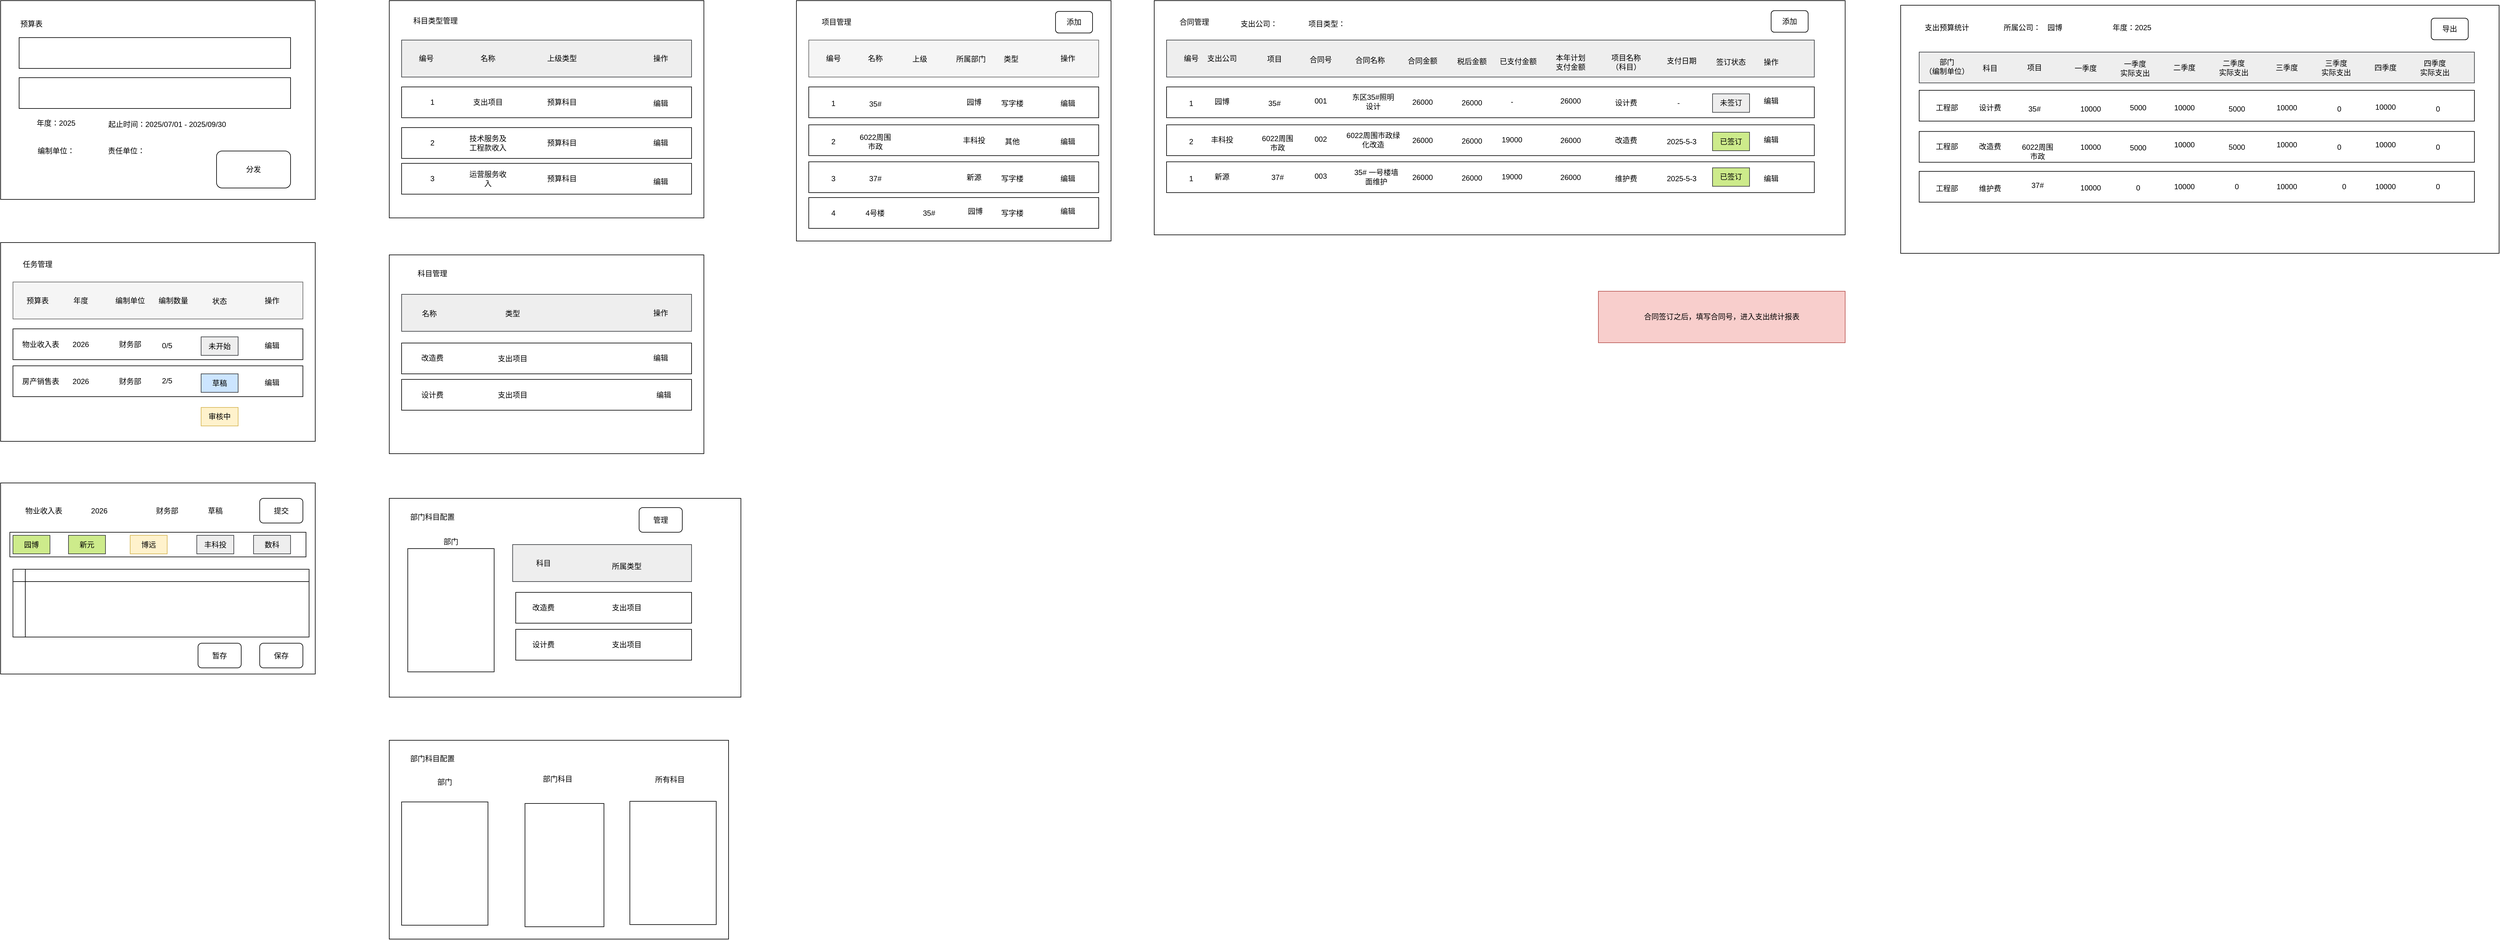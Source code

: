 <mxfile version="28.0.4">
  <diagram name="第 1 页" id="Y-6UnXWzn9jeEXDlogMS">
    <mxGraphModel dx="2514" dy="1351" grid="1" gridSize="10" guides="1" tooltips="1" connect="1" arrows="1" fold="1" page="1" pageScale="1" pageWidth="827" pageHeight="1169" math="0" shadow="0">
      <root>
        <mxCell id="0" />
        <mxCell id="1" parent="0" />
        <mxCell id="SKkXFKjDcY55AdcUD5MD-12" value="" style="rounded=0;whiteSpace=wrap;html=1;" parent="1" vertex="1">
          <mxGeometry x="680" y="492.5" width="510" height="322.5" as="geometry" />
        </mxCell>
        <mxCell id="RVIWVQ5VtEh46XHfdGVB-56" value="" style="rounded=0;whiteSpace=wrap;html=1;" vertex="1" parent="1">
          <mxGeometry x="700" y="635.5" width="470" height="50" as="geometry" />
        </mxCell>
        <mxCell id="RVIWVQ5VtEh46XHfdGVB-9" value="" style="rounded=0;whiteSpace=wrap;html=1;" vertex="1" parent="1">
          <mxGeometry x="680" y="887.5" width="570" height="322.5" as="geometry" />
        </mxCell>
        <mxCell id="I_KxvgHxnJEYVX6ZV_vD-1" value="" style="rounded=0;whiteSpace=wrap;html=1;" parent="1" vertex="1">
          <mxGeometry x="50" y="80" width="510" height="322.5" as="geometry" />
        </mxCell>
        <mxCell id="I_KxvgHxnJEYVX6ZV_vD-2" value="预算表" style="text;html=1;align=center;verticalAlign=middle;whiteSpace=wrap;rounded=0;" parent="1" vertex="1">
          <mxGeometry x="70" y="102.5" width="60" height="30" as="geometry" />
        </mxCell>
        <mxCell id="I_KxvgHxnJEYVX6ZV_vD-3" value="" style="rounded=0;whiteSpace=wrap;html=1;" parent="1" vertex="1">
          <mxGeometry x="50" y="472.5" width="510" height="322.5" as="geometry" />
        </mxCell>
        <mxCell id="I_KxvgHxnJEYVX6ZV_vD-4" value="任务管理" style="text;html=1;align=center;verticalAlign=middle;whiteSpace=wrap;rounded=0;" parent="1" vertex="1">
          <mxGeometry x="80" y="492.5" width="60" height="30" as="geometry" />
        </mxCell>
        <mxCell id="I_KxvgHxnJEYVX6ZV_vD-5" value="" style="rounded=0;whiteSpace=wrap;html=1;fillColor=#f5f5f5;fontColor=#333333;strokeColor=#666666;" parent="1" vertex="1">
          <mxGeometry x="70" y="536.5" width="470" height="60" as="geometry" />
        </mxCell>
        <mxCell id="I_KxvgHxnJEYVX6ZV_vD-6" value="预算表" style="text;html=1;align=center;verticalAlign=middle;whiteSpace=wrap;rounded=0;" parent="1" vertex="1">
          <mxGeometry x="80" y="551.5" width="60" height="30" as="geometry" />
        </mxCell>
        <mxCell id="I_KxvgHxnJEYVX6ZV_vD-7" value="年度" style="text;html=1;align=center;verticalAlign=middle;whiteSpace=wrap;rounded=0;" parent="1" vertex="1">
          <mxGeometry x="150" y="551.5" width="60" height="30" as="geometry" />
        </mxCell>
        <mxCell id="I_KxvgHxnJEYVX6ZV_vD-8" value="编制单位" style="text;html=1;align=center;verticalAlign=middle;whiteSpace=wrap;rounded=0;" parent="1" vertex="1">
          <mxGeometry x="230" y="551.5" width="60" height="30" as="geometry" />
        </mxCell>
        <mxCell id="I_KxvgHxnJEYVX6ZV_vD-9" value="状态" style="text;html=1;align=center;verticalAlign=middle;whiteSpace=wrap;rounded=0;" parent="1" vertex="1">
          <mxGeometry x="375" y="552.5" width="60" height="30" as="geometry" />
        </mxCell>
        <mxCell id="I_KxvgHxnJEYVX6ZV_vD-10" value="操作" style="text;html=1;align=center;verticalAlign=middle;whiteSpace=wrap;rounded=0;" parent="1" vertex="1">
          <mxGeometry x="460" y="551.5" width="60" height="30" as="geometry" />
        </mxCell>
        <mxCell id="I_KxvgHxnJEYVX6ZV_vD-11" value="分发" style="rounded=1;whiteSpace=wrap;html=1;" parent="1" vertex="1">
          <mxGeometry x="400" y="324" width="120" height="60" as="geometry" />
        </mxCell>
        <mxCell id="I_KxvgHxnJEYVX6ZV_vD-12" value="" style="rounded=0;whiteSpace=wrap;html=1;" parent="1" vertex="1">
          <mxGeometry x="50" y="862.5" width="510" height="310" as="geometry" />
        </mxCell>
        <mxCell id="I_KxvgHxnJEYVX6ZV_vD-13" value="物业收入表" style="text;html=1;align=center;verticalAlign=middle;whiteSpace=wrap;rounded=0;" parent="1" vertex="1">
          <mxGeometry x="80" y="892.5" width="80" height="30" as="geometry" />
        </mxCell>
        <mxCell id="I_KxvgHxnJEYVX6ZV_vD-14" value="2026" style="text;html=1;align=center;verticalAlign=middle;whiteSpace=wrap;rounded=0;" parent="1" vertex="1">
          <mxGeometry x="180" y="892.5" width="60" height="30" as="geometry" />
        </mxCell>
        <mxCell id="I_KxvgHxnJEYVX6ZV_vD-15" value="财务部" style="text;html=1;align=center;verticalAlign=middle;whiteSpace=wrap;rounded=0;" parent="1" vertex="1">
          <mxGeometry x="290" y="892.5" width="60" height="30" as="geometry" />
        </mxCell>
        <mxCell id="I_KxvgHxnJEYVX6ZV_vD-16" value="草稿" style="text;html=1;align=center;verticalAlign=middle;whiteSpace=wrap;rounded=0;" parent="1" vertex="1">
          <mxGeometry x="368" y="892.5" width="60" height="30" as="geometry" />
        </mxCell>
        <mxCell id="I_KxvgHxnJEYVX6ZV_vD-17" value="" style="rounded=0;whiteSpace=wrap;html=1;" parent="1" vertex="1">
          <mxGeometry x="65" y="942.5" width="480" height="40" as="geometry" />
        </mxCell>
        <mxCell id="I_KxvgHxnJEYVX6ZV_vD-18" value="园博" style="text;html=1;align=center;verticalAlign=middle;whiteSpace=wrap;rounded=0;fillColor=#cdeb8b;strokeColor=#36393d;" parent="1" vertex="1">
          <mxGeometry x="70" y="947.5" width="60" height="30" as="geometry" />
        </mxCell>
        <mxCell id="I_KxvgHxnJEYVX6ZV_vD-19" value="新元" style="text;html=1;align=center;verticalAlign=middle;whiteSpace=wrap;rounded=0;fillColor=#cdeb8b;strokeColor=#36393d;" parent="1" vertex="1">
          <mxGeometry x="160" y="947.5" width="60" height="30" as="geometry" />
        </mxCell>
        <mxCell id="I_KxvgHxnJEYVX6ZV_vD-20" value="博远" style="text;html=1;align=center;verticalAlign=middle;whiteSpace=wrap;rounded=0;fillColor=#fff2cc;strokeColor=#d6b656;" parent="1" vertex="1">
          <mxGeometry x="260" y="947.5" width="60" height="30" as="geometry" />
        </mxCell>
        <mxCell id="I_KxvgHxnJEYVX6ZV_vD-21" value="丰科投" style="text;html=1;align=center;verticalAlign=middle;whiteSpace=wrap;rounded=0;fillColor=#eeeeee;strokeColor=#36393d;" parent="1" vertex="1">
          <mxGeometry x="368" y="947.5" width="60" height="30" as="geometry" />
        </mxCell>
        <mxCell id="I_KxvgHxnJEYVX6ZV_vD-22" value="数科" style="text;html=1;align=center;verticalAlign=middle;whiteSpace=wrap;rounded=0;fillColor=#eeeeee;strokeColor=#36393d;" parent="1" vertex="1">
          <mxGeometry x="460" y="947.5" width="60" height="30" as="geometry" />
        </mxCell>
        <mxCell id="I_KxvgHxnJEYVX6ZV_vD-23" value="" style="shape=internalStorage;whiteSpace=wrap;html=1;backgroundOutline=1;" parent="1" vertex="1">
          <mxGeometry x="70" y="1002.5" width="480" height="110" as="geometry" />
        </mxCell>
        <mxCell id="I_KxvgHxnJEYVX6ZV_vD-24" value="提交" style="rounded=1;whiteSpace=wrap;html=1;" parent="1" vertex="1">
          <mxGeometry x="470" y="887.5" width="70" height="40" as="geometry" />
        </mxCell>
        <mxCell id="I_KxvgHxnJEYVX6ZV_vD-25" value="保存" style="rounded=1;whiteSpace=wrap;html=1;" parent="1" vertex="1">
          <mxGeometry x="470" y="1122.5" width="70" height="40" as="geometry" />
        </mxCell>
        <mxCell id="I_KxvgHxnJEYVX6ZV_vD-26" value="" style="rounded=0;whiteSpace=wrap;html=1;" parent="1" vertex="1">
          <mxGeometry x="70" y="612.5" width="470" height="50" as="geometry" />
        </mxCell>
        <mxCell id="I_KxvgHxnJEYVX6ZV_vD-27" value="物业收入表" style="text;html=1;align=center;verticalAlign=middle;whiteSpace=wrap;rounded=0;" parent="1" vertex="1">
          <mxGeometry x="80" y="622.5" width="70" height="30" as="geometry" />
        </mxCell>
        <mxCell id="I_KxvgHxnJEYVX6ZV_vD-28" value="2026" style="text;html=1;align=center;verticalAlign=middle;whiteSpace=wrap;rounded=0;" parent="1" vertex="1">
          <mxGeometry x="150" y="622.5" width="60" height="30" as="geometry" />
        </mxCell>
        <mxCell id="I_KxvgHxnJEYVX6ZV_vD-29" value="财务部" style="text;html=1;align=center;verticalAlign=middle;whiteSpace=wrap;rounded=0;" parent="1" vertex="1">
          <mxGeometry x="230" y="622.5" width="60" height="30" as="geometry" />
        </mxCell>
        <mxCell id="I_KxvgHxnJEYVX6ZV_vD-30" value="未开始" style="text;html=1;align=center;verticalAlign=middle;whiteSpace=wrap;rounded=0;fillColor=#eeeeee;strokeColor=#36393d;" parent="1" vertex="1">
          <mxGeometry x="375" y="625.5" width="60" height="30" as="geometry" />
        </mxCell>
        <mxCell id="I_KxvgHxnJEYVX6ZV_vD-31" value="编辑" style="text;html=1;align=center;verticalAlign=middle;whiteSpace=wrap;rounded=0;" parent="1" vertex="1">
          <mxGeometry x="460" y="624.5" width="60" height="30" as="geometry" />
        </mxCell>
        <mxCell id="I_KxvgHxnJEYVX6ZV_vD-32" value="" style="rounded=0;whiteSpace=wrap;html=1;" parent="1" vertex="1">
          <mxGeometry x="70" y="672.5" width="470" height="50" as="geometry" />
        </mxCell>
        <mxCell id="I_KxvgHxnJEYVX6ZV_vD-33" value="房产销售表" style="text;html=1;align=center;verticalAlign=middle;whiteSpace=wrap;rounded=0;" parent="1" vertex="1">
          <mxGeometry x="80" y="682.5" width="70" height="30" as="geometry" />
        </mxCell>
        <mxCell id="I_KxvgHxnJEYVX6ZV_vD-34" value="2026" style="text;html=1;align=center;verticalAlign=middle;whiteSpace=wrap;rounded=0;" parent="1" vertex="1">
          <mxGeometry x="150" y="682.5" width="60" height="30" as="geometry" />
        </mxCell>
        <mxCell id="I_KxvgHxnJEYVX6ZV_vD-35" value="财务部" style="text;html=1;align=center;verticalAlign=middle;whiteSpace=wrap;rounded=0;" parent="1" vertex="1">
          <mxGeometry x="230" y="682.5" width="60" height="30" as="geometry" />
        </mxCell>
        <mxCell id="I_KxvgHxnJEYVX6ZV_vD-36" value="草稿" style="text;html=1;align=center;verticalAlign=middle;whiteSpace=wrap;rounded=0;fillColor=#cce5ff;strokeColor=#36393d;" parent="1" vertex="1">
          <mxGeometry x="375" y="685.5" width="60" height="30" as="geometry" />
        </mxCell>
        <mxCell id="I_KxvgHxnJEYVX6ZV_vD-37" value="编辑" style="text;html=1;align=center;verticalAlign=middle;whiteSpace=wrap;rounded=0;" parent="1" vertex="1">
          <mxGeometry x="460" y="684.5" width="60" height="30" as="geometry" />
        </mxCell>
        <mxCell id="I_KxvgHxnJEYVX6ZV_vD-38" value="" style="rounded=0;whiteSpace=wrap;html=1;" parent="1" vertex="1">
          <mxGeometry x="80" y="140" width="440" height="50" as="geometry" />
        </mxCell>
        <mxCell id="I_KxvgHxnJEYVX6ZV_vD-39" value="" style="rounded=0;whiteSpace=wrap;html=1;" parent="1" vertex="1">
          <mxGeometry x="80" y="205" width="440" height="50" as="geometry" />
        </mxCell>
        <mxCell id="I_KxvgHxnJEYVX6ZV_vD-80" value="" style="rounded=0;whiteSpace=wrap;html=1;" parent="1" vertex="1">
          <mxGeometry x="1340" y="80" width="510" height="390" as="geometry" />
        </mxCell>
        <mxCell id="I_KxvgHxnJEYVX6ZV_vD-81" value="项目管理" style="text;html=1;align=center;verticalAlign=middle;whiteSpace=wrap;rounded=0;" parent="1" vertex="1">
          <mxGeometry x="1340" y="100" width="130" height="30" as="geometry" />
        </mxCell>
        <mxCell id="I_KxvgHxnJEYVX6ZV_vD-82" value="" style="rounded=0;whiteSpace=wrap;html=1;fillColor=#f5f5f5;fontColor=#333333;strokeColor=#666666;" parent="1" vertex="1">
          <mxGeometry x="1360" y="144" width="470" height="60" as="geometry" />
        </mxCell>
        <mxCell id="I_KxvgHxnJEYVX6ZV_vD-83" value="编号" style="text;html=1;align=center;verticalAlign=middle;whiteSpace=wrap;rounded=0;" parent="1" vertex="1">
          <mxGeometry x="1370" y="159" width="60" height="30" as="geometry" />
        </mxCell>
        <mxCell id="I_KxvgHxnJEYVX6ZV_vD-84" value="名称" style="text;html=1;align=center;verticalAlign=middle;whiteSpace=wrap;rounded=0;" parent="1" vertex="1">
          <mxGeometry x="1437.5" y="159" width="60" height="30" as="geometry" />
        </mxCell>
        <mxCell id="I_KxvgHxnJEYVX6ZV_vD-85" value="所属部门" style="text;html=1;align=center;verticalAlign=middle;whiteSpace=wrap;rounded=0;" parent="1" vertex="1">
          <mxGeometry x="1593" y="160" width="60" height="30" as="geometry" />
        </mxCell>
        <mxCell id="I_KxvgHxnJEYVX6ZV_vD-86" value="操作" style="text;html=1;align=center;verticalAlign=middle;whiteSpace=wrap;rounded=0;" parent="1" vertex="1">
          <mxGeometry x="1750" y="159" width="60" height="30" as="geometry" />
        </mxCell>
        <mxCell id="I_KxvgHxnJEYVX6ZV_vD-87" value="" style="rounded=0;whiteSpace=wrap;html=1;" parent="1" vertex="1">
          <mxGeometry x="1360" y="220" width="470" height="50" as="geometry" />
        </mxCell>
        <mxCell id="I_KxvgHxnJEYVX6ZV_vD-88" value="园博" style="text;html=1;align=center;verticalAlign=middle;whiteSpace=wrap;rounded=0;" parent="1" vertex="1">
          <mxGeometry x="1598" y="230" width="60" height="30" as="geometry" />
        </mxCell>
        <mxCell id="I_KxvgHxnJEYVX6ZV_vD-89" value="编辑" style="text;html=1;align=center;verticalAlign=middle;whiteSpace=wrap;rounded=0;" parent="1" vertex="1">
          <mxGeometry x="1750" y="232" width="60" height="30" as="geometry" />
        </mxCell>
        <mxCell id="I_KxvgHxnJEYVX6ZV_vD-97" value="" style="rounded=0;whiteSpace=wrap;html=1;" parent="1" vertex="1">
          <mxGeometry x="1360" y="399.5" width="470" height="50" as="geometry" />
        </mxCell>
        <mxCell id="I_KxvgHxnJEYVX6ZV_vD-98" value="4号楼" style="text;html=1;align=center;verticalAlign=middle;whiteSpace=wrap;rounded=0;" parent="1" vertex="1">
          <mxGeometry x="1410" y="409.5" width="115" height="30" as="geometry" />
        </mxCell>
        <mxCell id="I_KxvgHxnJEYVX6ZV_vD-101" value="类型" style="text;html=1;align=center;verticalAlign=middle;whiteSpace=wrap;rounded=0;" parent="1" vertex="1">
          <mxGeometry x="1658" y="160" width="60" height="30" as="geometry" />
        </mxCell>
        <mxCell id="I_KxvgHxnJEYVX6ZV_vD-102" value="写字楼" style="text;html=1;align=center;verticalAlign=middle;whiteSpace=wrap;rounded=0;" parent="1" vertex="1">
          <mxGeometry x="1660" y="232" width="60" height="30" as="geometry" />
        </mxCell>
        <mxCell id="I_KxvgHxnJEYVX6ZV_vD-103" value="35#" style="text;html=1;align=center;verticalAlign=middle;whiteSpace=wrap;rounded=0;" parent="1" vertex="1">
          <mxGeometry x="1437.5" y="232.75" width="60" height="30" as="geometry" />
        </mxCell>
        <mxCell id="I_KxvgHxnJEYVX6ZV_vD-104" value="1" style="text;html=1;align=center;verticalAlign=middle;whiteSpace=wrap;rounded=0;" parent="1" vertex="1">
          <mxGeometry x="1370" y="232" width="60" height="30" as="geometry" />
        </mxCell>
        <mxCell id="I_KxvgHxnJEYVX6ZV_vD-105" value="" style="rounded=0;whiteSpace=wrap;html=1;" parent="1" vertex="1">
          <mxGeometry x="1360" y="281.5" width="470" height="50" as="geometry" />
        </mxCell>
        <mxCell id="I_KxvgHxnJEYVX6ZV_vD-106" value="丰科投" style="text;html=1;align=center;verticalAlign=middle;whiteSpace=wrap;rounded=0;" parent="1" vertex="1">
          <mxGeometry x="1598" y="291.5" width="60" height="30" as="geometry" />
        </mxCell>
        <mxCell id="I_KxvgHxnJEYVX6ZV_vD-107" value="编辑" style="text;html=1;align=center;verticalAlign=middle;whiteSpace=wrap;rounded=0;" parent="1" vertex="1">
          <mxGeometry x="1750" y="293.5" width="60" height="30" as="geometry" />
        </mxCell>
        <mxCell id="I_KxvgHxnJEYVX6ZV_vD-108" value="其他" style="text;html=1;align=center;verticalAlign=middle;whiteSpace=wrap;rounded=0;" parent="1" vertex="1">
          <mxGeometry x="1660" y="293.5" width="60" height="30" as="geometry" />
        </mxCell>
        <mxCell id="I_KxvgHxnJEYVX6ZV_vD-109" value="6022周围市政" style="text;html=1;align=center;verticalAlign=middle;whiteSpace=wrap;rounded=0;" parent="1" vertex="1">
          <mxGeometry x="1437.5" y="294.25" width="60" height="30" as="geometry" />
        </mxCell>
        <mxCell id="I_KxvgHxnJEYVX6ZV_vD-110" value="2" style="text;html=1;align=center;verticalAlign=middle;whiteSpace=wrap;rounded=0;" parent="1" vertex="1">
          <mxGeometry x="1370" y="293.5" width="60" height="30" as="geometry" />
        </mxCell>
        <mxCell id="I_KxvgHxnJEYVX6ZV_vD-111" value="" style="rounded=0;whiteSpace=wrap;html=1;" parent="1" vertex="1">
          <mxGeometry x="1360" y="341.5" width="470" height="50" as="geometry" />
        </mxCell>
        <mxCell id="I_KxvgHxnJEYVX6ZV_vD-112" value="新源" style="text;html=1;align=center;verticalAlign=middle;whiteSpace=wrap;rounded=0;" parent="1" vertex="1">
          <mxGeometry x="1598" y="351.5" width="60" height="30" as="geometry" />
        </mxCell>
        <mxCell id="I_KxvgHxnJEYVX6ZV_vD-113" value="编辑" style="text;html=1;align=center;verticalAlign=middle;whiteSpace=wrap;rounded=0;" parent="1" vertex="1">
          <mxGeometry x="1750" y="353.5" width="60" height="30" as="geometry" />
        </mxCell>
        <mxCell id="I_KxvgHxnJEYVX6ZV_vD-114" value="写字楼" style="text;html=1;align=center;verticalAlign=middle;whiteSpace=wrap;rounded=0;" parent="1" vertex="1">
          <mxGeometry x="1660" y="353.5" width="60" height="30" as="geometry" />
        </mxCell>
        <mxCell id="I_KxvgHxnJEYVX6ZV_vD-115" value="37#" style="text;html=1;align=center;verticalAlign=middle;whiteSpace=wrap;rounded=0;" parent="1" vertex="1">
          <mxGeometry x="1437.5" y="354.25" width="60" height="30" as="geometry" />
        </mxCell>
        <mxCell id="I_KxvgHxnJEYVX6ZV_vD-116" value="3" style="text;html=1;align=center;verticalAlign=middle;whiteSpace=wrap;rounded=0;" parent="1" vertex="1">
          <mxGeometry x="1370" y="353.5" width="60" height="30" as="geometry" />
        </mxCell>
        <mxCell id="I_KxvgHxnJEYVX6ZV_vD-128" value="添加" style="rounded=1;whiteSpace=wrap;html=1;" parent="1" vertex="1">
          <mxGeometry x="1760" y="97.5" width="60" height="35" as="geometry" />
        </mxCell>
        <mxCell id="SKkXFKjDcY55AdcUD5MD-1" value="" style="rounded=0;whiteSpace=wrap;html=1;" parent="1" vertex="1">
          <mxGeometry x="680" y="80" width="510" height="352.5" as="geometry" />
        </mxCell>
        <mxCell id="SKkXFKjDcY55AdcUD5MD-2" value="科目类型管理" style="text;html=1;align=center;verticalAlign=middle;whiteSpace=wrap;rounded=0;" parent="1" vertex="1">
          <mxGeometry x="690" y="97.5" width="130" height="30" as="geometry" />
        </mxCell>
        <mxCell id="SKkXFKjDcY55AdcUD5MD-3" value="" style="rounded=0;whiteSpace=wrap;html=1;fillColor=#eeeeee;strokeColor=#36393d;" parent="1" vertex="1">
          <mxGeometry x="700" y="144" width="470" height="60" as="geometry" />
        </mxCell>
        <mxCell id="SKkXFKjDcY55AdcUD5MD-4" value="编号" style="text;html=1;align=center;verticalAlign=middle;whiteSpace=wrap;rounded=0;" parent="1" vertex="1">
          <mxGeometry x="710" y="159" width="60" height="30" as="geometry" />
        </mxCell>
        <mxCell id="SKkXFKjDcY55AdcUD5MD-5" value="名称" style="text;html=1;align=center;verticalAlign=middle;whiteSpace=wrap;rounded=0;" parent="1" vertex="1">
          <mxGeometry x="810" y="159" width="60" height="30" as="geometry" />
        </mxCell>
        <mxCell id="SKkXFKjDcY55AdcUD5MD-6" value="上级类型" style="text;html=1;align=center;verticalAlign=middle;whiteSpace=wrap;rounded=0;" parent="1" vertex="1">
          <mxGeometry x="930" y="159" width="60" height="30" as="geometry" />
        </mxCell>
        <mxCell id="SKkXFKjDcY55AdcUD5MD-7" value="操作" style="text;html=1;align=center;verticalAlign=middle;whiteSpace=wrap;rounded=0;" parent="1" vertex="1">
          <mxGeometry x="1090" y="159" width="60" height="30" as="geometry" />
        </mxCell>
        <mxCell id="SKkXFKjDcY55AdcUD5MD-8" value="" style="rounded=0;whiteSpace=wrap;html=1;" parent="1" vertex="1">
          <mxGeometry x="700" y="220" width="470" height="50" as="geometry" />
        </mxCell>
        <mxCell id="SKkXFKjDcY55AdcUD5MD-9" value="支出项目" style="text;html=1;align=center;verticalAlign=middle;whiteSpace=wrap;rounded=0;" parent="1" vertex="1">
          <mxGeometry x="805" y="230" width="70" height="30" as="geometry" />
        </mxCell>
        <mxCell id="SKkXFKjDcY55AdcUD5MD-10" value="预算科目" style="text;html=1;align=center;verticalAlign=middle;whiteSpace=wrap;rounded=0;" parent="1" vertex="1">
          <mxGeometry x="930" y="230" width="60" height="30" as="geometry" />
        </mxCell>
        <mxCell id="SKkXFKjDcY55AdcUD5MD-11" value="编辑" style="text;html=1;align=center;verticalAlign=middle;whiteSpace=wrap;rounded=0;" parent="1" vertex="1">
          <mxGeometry x="1090" y="232" width="60" height="30" as="geometry" />
        </mxCell>
        <mxCell id="SKkXFKjDcY55AdcUD5MD-13" value="科目管理" style="text;html=1;align=center;verticalAlign=middle;whiteSpace=wrap;rounded=0;" parent="1" vertex="1">
          <mxGeometry x="685" y="507.5" width="130" height="30" as="geometry" />
        </mxCell>
        <mxCell id="SKkXFKjDcY55AdcUD5MD-14" value="" style="rounded=0;whiteSpace=wrap;html=1;fillColor=#eeeeee;strokeColor=#36393d;" parent="1" vertex="1">
          <mxGeometry x="700" y="556.5" width="470" height="60" as="geometry" />
        </mxCell>
        <mxCell id="SKkXFKjDcY55AdcUD5MD-15" value="名称" style="text;html=1;align=center;verticalAlign=middle;whiteSpace=wrap;rounded=0;" parent="1" vertex="1">
          <mxGeometry x="715" y="572.5" width="60" height="30" as="geometry" />
        </mxCell>
        <mxCell id="SKkXFKjDcY55AdcUD5MD-16" value="操作" style="text;html=1;align=center;verticalAlign=middle;whiteSpace=wrap;rounded=0;" parent="1" vertex="1">
          <mxGeometry x="1090" y="571.5" width="60" height="30" as="geometry" />
        </mxCell>
        <mxCell id="SKkXFKjDcY55AdcUD5MD-17" value="" style="rounded=0;whiteSpace=wrap;html=1;" parent="1" vertex="1">
          <mxGeometry x="885" y="1040" width="285" height="50" as="geometry" />
        </mxCell>
        <mxCell id="SKkXFKjDcY55AdcUD5MD-18" value="改造费" style="text;html=1;align=center;verticalAlign=middle;whiteSpace=wrap;rounded=0;" parent="1" vertex="1">
          <mxGeometry x="895" y="1050" width="70" height="30" as="geometry" />
        </mxCell>
        <mxCell id="SKkXFKjDcY55AdcUD5MD-19" value="支出项目" style="text;html=1;align=center;verticalAlign=middle;whiteSpace=wrap;rounded=0;" parent="1" vertex="1">
          <mxGeometry x="1035" y="1050" width="60" height="30" as="geometry" />
        </mxCell>
        <mxCell id="SKkXFKjDcY55AdcUD5MD-22" value="" style="rounded=0;whiteSpace=wrap;html=1;" parent="1" vertex="1">
          <mxGeometry x="885" y="1100" width="285" height="50" as="geometry" />
        </mxCell>
        <mxCell id="SKkXFKjDcY55AdcUD5MD-21" value="编辑" style="text;html=1;align=center;verticalAlign=middle;whiteSpace=wrap;rounded=0;" parent="1" vertex="1">
          <mxGeometry x="1090" y="644.5" width="60" height="30" as="geometry" />
        </mxCell>
        <mxCell id="SKkXFKjDcY55AdcUD5MD-23" value="设计费" style="text;html=1;align=center;verticalAlign=middle;whiteSpace=wrap;rounded=0;" parent="1" vertex="1">
          <mxGeometry x="895" y="1110" width="70" height="30" as="geometry" />
        </mxCell>
        <mxCell id="SKkXFKjDcY55AdcUD5MD-24" value="支出项目" style="text;html=1;align=center;verticalAlign=middle;whiteSpace=wrap;rounded=0;" parent="1" vertex="1">
          <mxGeometry x="1035" y="1110" width="60" height="30" as="geometry" />
        </mxCell>
        <mxCell id="SKkXFKjDcY55AdcUD5MD-26" value="编辑" style="text;html=1;align=center;verticalAlign=middle;whiteSpace=wrap;rounded=0;" parent="1" vertex="1">
          <mxGeometry x="1090" y="704.5" width="60" height="30" as="geometry" />
        </mxCell>
        <mxCell id="SKkXFKjDcY55AdcUD5MD-28" value="类型" style="text;html=1;align=center;verticalAlign=middle;whiteSpace=wrap;rounded=0;" parent="1" vertex="1">
          <mxGeometry x="850" y="572.5" width="60" height="30" as="geometry" />
        </mxCell>
        <mxCell id="SKkXFKjDcY55AdcUD5MD-29" value="" style="rounded=0;whiteSpace=wrap;html=1;" parent="1" vertex="1">
          <mxGeometry x="700" y="286" width="470" height="50" as="geometry" />
        </mxCell>
        <mxCell id="SKkXFKjDcY55AdcUD5MD-30" value="技术服务及工程款收入" style="text;html=1;align=center;verticalAlign=middle;whiteSpace=wrap;rounded=0;" parent="1" vertex="1">
          <mxGeometry x="805" y="296" width="70" height="30" as="geometry" />
        </mxCell>
        <mxCell id="SKkXFKjDcY55AdcUD5MD-31" value="预算科目" style="text;html=1;align=center;verticalAlign=middle;whiteSpace=wrap;rounded=0;" parent="1" vertex="1">
          <mxGeometry x="930" y="296" width="60" height="30" as="geometry" />
        </mxCell>
        <mxCell id="SKkXFKjDcY55AdcUD5MD-32" value="" style="rounded=0;whiteSpace=wrap;html=1;" parent="1" vertex="1">
          <mxGeometry x="700" y="344" width="470" height="50" as="geometry" />
        </mxCell>
        <mxCell id="SKkXFKjDcY55AdcUD5MD-33" value="运营服务收入" style="text;html=1;align=center;verticalAlign=middle;whiteSpace=wrap;rounded=0;" parent="1" vertex="1">
          <mxGeometry x="805" y="354" width="70" height="30" as="geometry" />
        </mxCell>
        <mxCell id="SKkXFKjDcY55AdcUD5MD-34" value="预算科目" style="text;html=1;align=center;verticalAlign=middle;whiteSpace=wrap;rounded=0;" parent="1" vertex="1">
          <mxGeometry x="930" y="354" width="60" height="30" as="geometry" />
        </mxCell>
        <mxCell id="SKkXFKjDcY55AdcUD5MD-35" value="1" style="text;html=1;align=center;verticalAlign=middle;whiteSpace=wrap;rounded=0;" parent="1" vertex="1">
          <mxGeometry x="715" y="230" width="70" height="30" as="geometry" />
        </mxCell>
        <mxCell id="SKkXFKjDcY55AdcUD5MD-36" value="2" style="text;html=1;align=center;verticalAlign=middle;whiteSpace=wrap;rounded=0;" parent="1" vertex="1">
          <mxGeometry x="715" y="296" width="70" height="30" as="geometry" />
        </mxCell>
        <mxCell id="SKkXFKjDcY55AdcUD5MD-37" value="3" style="text;html=1;align=center;verticalAlign=middle;whiteSpace=wrap;rounded=0;" parent="1" vertex="1">
          <mxGeometry x="715" y="354" width="70" height="30" as="geometry" />
        </mxCell>
        <mxCell id="SKkXFKjDcY55AdcUD5MD-38" value="编辑" style="text;html=1;align=center;verticalAlign=middle;whiteSpace=wrap;rounded=0;" parent="1" vertex="1">
          <mxGeometry x="1090" y="296" width="60" height="30" as="geometry" />
        </mxCell>
        <mxCell id="SKkXFKjDcY55AdcUD5MD-39" value="编辑" style="text;html=1;align=center;verticalAlign=middle;whiteSpace=wrap;rounded=0;" parent="1" vertex="1">
          <mxGeometry x="1090" y="358.5" width="60" height="30" as="geometry" />
        </mxCell>
        <mxCell id="SKkXFKjDcY55AdcUD5MD-40" value="" style="rounded=0;whiteSpace=wrap;html=1;" parent="1" vertex="1">
          <mxGeometry x="3130" y="87.5" width="970" height="402.5" as="geometry" />
        </mxCell>
        <mxCell id="SKkXFKjDcY55AdcUD5MD-41" value="" style="rounded=0;whiteSpace=wrap;html=1;" parent="1" vertex="1">
          <mxGeometry x="3160" y="357" width="900" height="50" as="geometry" />
        </mxCell>
        <mxCell id="SKkXFKjDcY55AdcUD5MD-42" value="支出预算统计" style="text;html=1;align=center;verticalAlign=middle;whiteSpace=wrap;rounded=0;" parent="1" vertex="1">
          <mxGeometry x="3140" y="108.5" width="130" height="30" as="geometry" />
        </mxCell>
        <mxCell id="SKkXFKjDcY55AdcUD5MD-43" value="所属公司：" style="text;html=1;align=center;verticalAlign=middle;whiteSpace=wrap;rounded=0;" parent="1" vertex="1">
          <mxGeometry x="3272" y="108.5" width="110" height="30" as="geometry" />
        </mxCell>
        <mxCell id="SKkXFKjDcY55AdcUD5MD-44" value="园博" style="text;html=1;align=center;verticalAlign=middle;whiteSpace=wrap;rounded=0;" parent="1" vertex="1">
          <mxGeometry x="3350" y="108.5" width="60" height="30" as="geometry" />
        </mxCell>
        <mxCell id="SKkXFKjDcY55AdcUD5MD-45" value="" style="rounded=0;whiteSpace=wrap;html=1;fillColor=#eeeeee;strokeColor=#36393d;" parent="1" vertex="1">
          <mxGeometry x="3160" y="163.5" width="900" height="50" as="geometry" />
        </mxCell>
        <mxCell id="SKkXFKjDcY55AdcUD5MD-46" value="" style="rounded=0;whiteSpace=wrap;html=1;" parent="1" vertex="1">
          <mxGeometry x="3160" y="225.5" width="900" height="50" as="geometry" />
        </mxCell>
        <mxCell id="SKkXFKjDcY55AdcUD5MD-47" value="" style="rounded=0;whiteSpace=wrap;html=1;" parent="1" vertex="1">
          <mxGeometry x="3160" y="292.25" width="900" height="50" as="geometry" />
        </mxCell>
        <mxCell id="SKkXFKjDcY55AdcUD5MD-48" value="设计费" style="text;html=1;align=center;verticalAlign=middle;whiteSpace=wrap;rounded=0;" parent="1" vertex="1">
          <mxGeometry x="3240" y="238.5" width="70" height="30" as="geometry" />
        </mxCell>
        <mxCell id="SKkXFKjDcY55AdcUD5MD-49" value="改造费" style="text;html=1;align=center;verticalAlign=middle;whiteSpace=wrap;rounded=0;" parent="1" vertex="1">
          <mxGeometry x="3240" y="302.25" width="70" height="30" as="geometry" />
        </mxCell>
        <mxCell id="SKkXFKjDcY55AdcUD5MD-50" value="维护费" style="text;html=1;align=center;verticalAlign=middle;whiteSpace=wrap;rounded=0;" parent="1" vertex="1">
          <mxGeometry x="3240" y="370" width="70" height="30" as="geometry" />
        </mxCell>
        <mxCell id="SKkXFKjDcY55AdcUD5MD-51" value="科目" style="text;html=1;align=center;verticalAlign=middle;whiteSpace=wrap;rounded=0;" parent="1" vertex="1">
          <mxGeometry x="3235" y="175.25" width="80" height="30" as="geometry" />
        </mxCell>
        <mxCell id="SKkXFKjDcY55AdcUD5MD-52" value="部门&lt;br&gt;（编制单位）" style="text;html=1;align=center;verticalAlign=middle;whiteSpace=wrap;rounded=0;" parent="1" vertex="1">
          <mxGeometry x="3165" y="172.13" width="80" height="30" as="geometry" />
        </mxCell>
        <mxCell id="SKkXFKjDcY55AdcUD5MD-53" value="工程部" style="text;html=1;align=center;verticalAlign=middle;whiteSpace=wrap;rounded=0;" parent="1" vertex="1">
          <mxGeometry x="3170" y="238.5" width="70" height="30" as="geometry" />
        </mxCell>
        <mxCell id="SKkXFKjDcY55AdcUD5MD-54" value="工程部" style="text;html=1;align=center;verticalAlign=middle;whiteSpace=wrap;rounded=0;" parent="1" vertex="1">
          <mxGeometry x="3170" y="302.25" width="70" height="30" as="geometry" />
        </mxCell>
        <mxCell id="SKkXFKjDcY55AdcUD5MD-55" value="工程部" style="text;html=1;align=center;verticalAlign=middle;whiteSpace=wrap;rounded=0;" parent="1" vertex="1">
          <mxGeometry x="3170" y="369.5" width="70" height="30" as="geometry" />
        </mxCell>
        <mxCell id="SKkXFKjDcY55AdcUD5MD-56" value="一季度" style="text;html=1;align=center;verticalAlign=middle;whiteSpace=wrap;rounded=0;" parent="1" vertex="1">
          <mxGeometry x="3390" y="175.25" width="80" height="30" as="geometry" />
        </mxCell>
        <mxCell id="SKkXFKjDcY55AdcUD5MD-57" value="10000" style="text;html=1;align=center;verticalAlign=middle;whiteSpace=wrap;rounded=0;" parent="1" vertex="1">
          <mxGeometry x="3403" y="241" width="70" height="30" as="geometry" />
        </mxCell>
        <mxCell id="SKkXFKjDcY55AdcUD5MD-58" value="5000" style="text;html=1;align=center;verticalAlign=middle;whiteSpace=wrap;rounded=0;" parent="1" vertex="1">
          <mxGeometry x="3480" y="238.5" width="70" height="30" as="geometry" />
        </mxCell>
        <mxCell id="SKkXFKjDcY55AdcUD5MD-59" value="10000" style="text;html=1;align=center;verticalAlign=middle;whiteSpace=wrap;rounded=0;" parent="1" vertex="1">
          <mxGeometry x="3403" y="368.75" width="70" height="30" as="geometry" />
        </mxCell>
        <mxCell id="SKkXFKjDcY55AdcUD5MD-60" value="10000" style="text;html=1;align=center;verticalAlign=middle;whiteSpace=wrap;rounded=0;" parent="1" vertex="1">
          <mxGeometry x="3403" y="302.5" width="70" height="30" as="geometry" />
        </mxCell>
        <mxCell id="SKkXFKjDcY55AdcUD5MD-61" value="一季度&lt;br&gt;实际支出" style="text;html=1;align=center;verticalAlign=middle;whiteSpace=wrap;rounded=0;" parent="1" vertex="1">
          <mxGeometry x="3470" y="175.25" width="80" height="30" as="geometry" />
        </mxCell>
        <mxCell id="SKkXFKjDcY55AdcUD5MD-62" value="0" style="text;html=1;align=center;verticalAlign=middle;whiteSpace=wrap;rounded=0;" parent="1" vertex="1">
          <mxGeometry x="3480" y="368.75" width="70" height="30" as="geometry" />
        </mxCell>
        <mxCell id="SKkXFKjDcY55AdcUD5MD-63" value="5000" style="text;html=1;align=center;verticalAlign=middle;whiteSpace=wrap;rounded=0;" parent="1" vertex="1">
          <mxGeometry x="3480" y="304" width="70" height="30" as="geometry" />
        </mxCell>
        <mxCell id="SKkXFKjDcY55AdcUD5MD-64" value="二季度" style="text;html=1;align=center;verticalAlign=middle;whiteSpace=wrap;rounded=0;" parent="1" vertex="1">
          <mxGeometry x="3550" y="173.88" width="80" height="30" as="geometry" />
        </mxCell>
        <mxCell id="SKkXFKjDcY55AdcUD5MD-65" value="10000" style="text;html=1;align=center;verticalAlign=middle;whiteSpace=wrap;rounded=0;" parent="1" vertex="1">
          <mxGeometry x="3555" y="239" width="70" height="30" as="geometry" />
        </mxCell>
        <mxCell id="SKkXFKjDcY55AdcUD5MD-66" value="5000" style="text;html=1;align=center;verticalAlign=middle;whiteSpace=wrap;rounded=0;" parent="1" vertex="1">
          <mxGeometry x="3640" y="241.38" width="70" height="30" as="geometry" />
        </mxCell>
        <mxCell id="SKkXFKjDcY55AdcUD5MD-67" value="10000" style="text;html=1;align=center;verticalAlign=middle;whiteSpace=wrap;rounded=0;" parent="1" vertex="1">
          <mxGeometry x="3555" y="366.75" width="70" height="30" as="geometry" />
        </mxCell>
        <mxCell id="SKkXFKjDcY55AdcUD5MD-68" value="10000" style="text;html=1;align=center;verticalAlign=middle;whiteSpace=wrap;rounded=0;" parent="1" vertex="1">
          <mxGeometry x="3555" y="298.75" width="70" height="30" as="geometry" />
        </mxCell>
        <mxCell id="SKkXFKjDcY55AdcUD5MD-69" value="二季度&lt;br&gt;实际支出" style="text;html=1;align=center;verticalAlign=middle;whiteSpace=wrap;rounded=0;" parent="1" vertex="1">
          <mxGeometry x="3630" y="173.88" width="80" height="30" as="geometry" />
        </mxCell>
        <mxCell id="SKkXFKjDcY55AdcUD5MD-70" value="0" style="text;html=1;align=center;verticalAlign=middle;whiteSpace=wrap;rounded=0;" parent="1" vertex="1">
          <mxGeometry x="3640" y="366.75" width="70" height="30" as="geometry" />
        </mxCell>
        <mxCell id="SKkXFKjDcY55AdcUD5MD-71" value="5000" style="text;html=1;align=center;verticalAlign=middle;whiteSpace=wrap;rounded=0;" parent="1" vertex="1">
          <mxGeometry x="3640" y="302.63" width="70" height="30" as="geometry" />
        </mxCell>
        <mxCell id="SKkXFKjDcY55AdcUD5MD-72" value="年度：2025" style="text;html=1;align=center;verticalAlign=middle;whiteSpace=wrap;rounded=0;" parent="1" vertex="1">
          <mxGeometry x="3450" y="108.5" width="110" height="30" as="geometry" />
        </mxCell>
        <mxCell id="SKkXFKjDcY55AdcUD5MD-73" value="三季度" style="text;html=1;align=center;verticalAlign=middle;whiteSpace=wrap;rounded=0;" parent="1" vertex="1">
          <mxGeometry x="3716" y="173.88" width="80" height="30" as="geometry" />
        </mxCell>
        <mxCell id="SKkXFKjDcY55AdcUD5MD-74" value="10000" style="text;html=1;align=center;verticalAlign=middle;whiteSpace=wrap;rounded=0;" parent="1" vertex="1">
          <mxGeometry x="3721" y="239" width="70" height="30" as="geometry" />
        </mxCell>
        <mxCell id="SKkXFKjDcY55AdcUD5MD-75" value="0" style="text;html=1;align=center;verticalAlign=middle;whiteSpace=wrap;rounded=0;" parent="1" vertex="1">
          <mxGeometry x="3806" y="241.38" width="70" height="30" as="geometry" />
        </mxCell>
        <mxCell id="SKkXFKjDcY55AdcUD5MD-76" value="10000" style="text;html=1;align=center;verticalAlign=middle;whiteSpace=wrap;rounded=0;" parent="1" vertex="1">
          <mxGeometry x="3721" y="366.75" width="70" height="30" as="geometry" />
        </mxCell>
        <mxCell id="SKkXFKjDcY55AdcUD5MD-77" value="10000" style="text;html=1;align=center;verticalAlign=middle;whiteSpace=wrap;rounded=0;" parent="1" vertex="1">
          <mxGeometry x="3721" y="298.75" width="70" height="30" as="geometry" />
        </mxCell>
        <mxCell id="SKkXFKjDcY55AdcUD5MD-78" value="三季度&lt;br&gt;实际支出" style="text;html=1;align=center;verticalAlign=middle;whiteSpace=wrap;rounded=0;" parent="1" vertex="1">
          <mxGeometry x="3796" y="173.88" width="80" height="30" as="geometry" />
        </mxCell>
        <mxCell id="SKkXFKjDcY55AdcUD5MD-79" value="0" style="text;html=1;align=center;verticalAlign=middle;whiteSpace=wrap;rounded=0;" parent="1" vertex="1">
          <mxGeometry x="3814" y="367.38" width="70" height="30" as="geometry" />
        </mxCell>
        <mxCell id="SKkXFKjDcY55AdcUD5MD-80" value="0" style="text;html=1;align=center;verticalAlign=middle;whiteSpace=wrap;rounded=0;" parent="1" vertex="1">
          <mxGeometry x="3806" y="302.63" width="70" height="30" as="geometry" />
        </mxCell>
        <mxCell id="SKkXFKjDcY55AdcUD5MD-81" value="四季度" style="text;html=1;align=center;verticalAlign=middle;whiteSpace=wrap;rounded=0;" parent="1" vertex="1">
          <mxGeometry x="3876" y="173.88" width="80" height="30" as="geometry" />
        </mxCell>
        <mxCell id="SKkXFKjDcY55AdcUD5MD-82" value="10000" style="text;html=1;align=center;verticalAlign=middle;whiteSpace=wrap;rounded=0;" parent="1" vertex="1">
          <mxGeometry x="3881" y="238" width="70" height="30" as="geometry" />
        </mxCell>
        <mxCell id="SKkXFKjDcY55AdcUD5MD-83" value="0" style="text;html=1;align=center;verticalAlign=middle;whiteSpace=wrap;rounded=0;" parent="1" vertex="1">
          <mxGeometry x="3966" y="241.38" width="70" height="30" as="geometry" />
        </mxCell>
        <mxCell id="SKkXFKjDcY55AdcUD5MD-84" value="10000" style="text;html=1;align=center;verticalAlign=middle;whiteSpace=wrap;rounded=0;" parent="1" vertex="1">
          <mxGeometry x="3881" y="366.75" width="70" height="30" as="geometry" />
        </mxCell>
        <mxCell id="SKkXFKjDcY55AdcUD5MD-85" value="10000" style="text;html=1;align=center;verticalAlign=middle;whiteSpace=wrap;rounded=0;" parent="1" vertex="1">
          <mxGeometry x="3881" y="298.75" width="70" height="30" as="geometry" />
        </mxCell>
        <mxCell id="SKkXFKjDcY55AdcUD5MD-86" value="四季度&lt;br&gt;实际支出" style="text;html=1;align=center;verticalAlign=middle;whiteSpace=wrap;rounded=0;" parent="1" vertex="1">
          <mxGeometry x="3956" y="173.88" width="80" height="30" as="geometry" />
        </mxCell>
        <mxCell id="SKkXFKjDcY55AdcUD5MD-87" value="0" style="text;html=1;align=center;verticalAlign=middle;whiteSpace=wrap;rounded=0;" parent="1" vertex="1">
          <mxGeometry x="3966" y="366.75" width="70" height="30" as="geometry" />
        </mxCell>
        <mxCell id="SKkXFKjDcY55AdcUD5MD-88" value="0" style="text;html=1;align=center;verticalAlign=middle;whiteSpace=wrap;rounded=0;" parent="1" vertex="1">
          <mxGeometry x="3966" y="302.63" width="70" height="30" as="geometry" />
        </mxCell>
        <mxCell id="SKkXFKjDcY55AdcUD5MD-89" value="项目" style="text;html=1;align=center;verticalAlign=middle;whiteSpace=wrap;rounded=0;" parent="1" vertex="1">
          <mxGeometry x="3312" y="173.88" width="70" height="30" as="geometry" />
        </mxCell>
        <mxCell id="SKkXFKjDcY55AdcUD5MD-90" value="35#" style="text;html=1;align=center;verticalAlign=middle;whiteSpace=wrap;rounded=0;" parent="1" vertex="1">
          <mxGeometry x="3317" y="241" width="60" height="30" as="geometry" />
        </mxCell>
        <mxCell id="SKkXFKjDcY55AdcUD5MD-91" value="6022周围市政" style="text;html=1;align=center;verticalAlign=middle;whiteSpace=wrap;rounded=0;" parent="1" vertex="1">
          <mxGeometry x="3322" y="309.63" width="60" height="30" as="geometry" />
        </mxCell>
        <mxCell id="SKkXFKjDcY55AdcUD5MD-92" value="37#" style="text;html=1;align=center;verticalAlign=middle;whiteSpace=wrap;rounded=0;" parent="1" vertex="1">
          <mxGeometry x="3322" y="365.38" width="60" height="30" as="geometry" />
        </mxCell>
        <mxCell id="SKkXFKjDcY55AdcUD5MD-93" value="导出" style="rounded=1;whiteSpace=wrap;html=1;" parent="1" vertex="1">
          <mxGeometry x="3990" y="108.5" width="60" height="35" as="geometry" />
        </mxCell>
        <mxCell id="SKkXFKjDcY55AdcUD5MD-96" value="年度：2025" style="text;html=1;align=center;verticalAlign=middle;whiteSpace=wrap;rounded=0;" parent="1" vertex="1">
          <mxGeometry x="80" y="264" width="120" height="30" as="geometry" />
        </mxCell>
        <mxCell id="SKkXFKjDcY55AdcUD5MD-97" value="起止时间：2025/07/01 - 2025/09/30" style="text;html=1;align=center;verticalAlign=middle;whiteSpace=wrap;rounded=0;" parent="1" vertex="1">
          <mxGeometry x="205" y="266" width="230" height="30" as="geometry" />
        </mxCell>
        <mxCell id="SKkXFKjDcY55AdcUD5MD-98" value="编制单位：" style="text;html=1;align=center;verticalAlign=middle;whiteSpace=wrap;rounded=0;" parent="1" vertex="1">
          <mxGeometry x="80" y="309" width="120" height="30" as="geometry" />
        </mxCell>
        <mxCell id="SKkXFKjDcY55AdcUD5MD-99" value="责任单位：" style="text;html=1;align=center;verticalAlign=middle;whiteSpace=wrap;rounded=0;" parent="1" vertex="1">
          <mxGeometry x="204" y="309" width="100" height="30" as="geometry" />
        </mxCell>
        <mxCell id="SKkXFKjDcY55AdcUD5MD-101" value="" style="rounded=0;whiteSpace=wrap;html=1;" parent="1" vertex="1">
          <mxGeometry x="1920" y="80" width="1120" height="380" as="geometry" />
        </mxCell>
        <mxCell id="SKkXFKjDcY55AdcUD5MD-102" value="合同管理" style="text;html=1;align=center;verticalAlign=middle;whiteSpace=wrap;rounded=0;" parent="1" vertex="1">
          <mxGeometry x="1920" y="100" width="130" height="30" as="geometry" />
        </mxCell>
        <mxCell id="SKkXFKjDcY55AdcUD5MD-103" value="" style="rounded=0;whiteSpace=wrap;html=1;fillColor=#eeeeee;strokeColor=#36393d;" parent="1" vertex="1">
          <mxGeometry x="1940" y="144" width="1050" height="60" as="geometry" />
        </mxCell>
        <mxCell id="SKkXFKjDcY55AdcUD5MD-104" value="编号" style="text;html=1;align=center;verticalAlign=middle;whiteSpace=wrap;rounded=0;" parent="1" vertex="1">
          <mxGeometry x="1950" y="159" width="60" height="30" as="geometry" />
        </mxCell>
        <mxCell id="SKkXFKjDcY55AdcUD5MD-105" value="合同名称" style="text;html=1;align=center;verticalAlign=middle;whiteSpace=wrap;rounded=0;" parent="1" vertex="1">
          <mxGeometry x="2240" y="162" width="60" height="30" as="geometry" />
        </mxCell>
        <mxCell id="SKkXFKjDcY55AdcUD5MD-106" value="已支付金额" style="text;html=1;align=center;verticalAlign=middle;whiteSpace=wrap;rounded=0;" parent="1" vertex="1">
          <mxGeometry x="2470" y="163.88" width="80" height="30" as="geometry" />
        </mxCell>
        <mxCell id="SKkXFKjDcY55AdcUD5MD-107" value="操作" style="text;html=1;align=center;verticalAlign=middle;whiteSpace=wrap;rounded=0;" parent="1" vertex="1">
          <mxGeometry x="2890" y="164.88" width="60" height="30" as="geometry" />
        </mxCell>
        <mxCell id="SKkXFKjDcY55AdcUD5MD-108" value="" style="rounded=0;whiteSpace=wrap;html=1;" parent="1" vertex="1">
          <mxGeometry x="1940" y="220" width="1050" height="50" as="geometry" />
        </mxCell>
        <mxCell id="SKkXFKjDcY55AdcUD5MD-109" value="-" style="text;html=1;align=center;verticalAlign=middle;whiteSpace=wrap;rounded=0;" parent="1" vertex="1">
          <mxGeometry x="2470" y="229" width="60" height="30" as="geometry" />
        </mxCell>
        <mxCell id="SKkXFKjDcY55AdcUD5MD-110" value="编辑" style="text;html=1;align=center;verticalAlign=middle;whiteSpace=wrap;rounded=0;" parent="1" vertex="1">
          <mxGeometry x="2890" y="228.25" width="60" height="30" as="geometry" />
        </mxCell>
        <mxCell id="SKkXFKjDcY55AdcUD5MD-111" value="本年计划&lt;br&gt;支付金额" style="text;html=1;align=center;verticalAlign=middle;whiteSpace=wrap;rounded=0;" parent="1" vertex="1">
          <mxGeometry x="2540" y="164.88" width="110" height="30" as="geometry" />
        </mxCell>
        <mxCell id="SKkXFKjDcY55AdcUD5MD-112" value="26000" style="text;html=1;align=center;verticalAlign=middle;whiteSpace=wrap;rounded=0;" parent="1" vertex="1">
          <mxGeometry x="2565" y="228.25" width="60" height="30" as="geometry" />
        </mxCell>
        <mxCell id="SKkXFKjDcY55AdcUD5MD-113" value="东区35#照明设计" style="text;html=1;align=center;verticalAlign=middle;whiteSpace=wrap;rounded=0;" parent="1" vertex="1">
          <mxGeometry x="2235" y="229.25" width="80" height="30" as="geometry" />
        </mxCell>
        <mxCell id="SKkXFKjDcY55AdcUD5MD-114" value="1" style="text;html=1;align=center;verticalAlign=middle;whiteSpace=wrap;rounded=0;" parent="1" vertex="1">
          <mxGeometry x="1950" y="232" width="60" height="30" as="geometry" />
        </mxCell>
        <mxCell id="SKkXFKjDcY55AdcUD5MD-115" value="" style="rounded=0;whiteSpace=wrap;html=1;" parent="1" vertex="1">
          <mxGeometry x="1940" y="281.5" width="1050" height="50" as="geometry" />
        </mxCell>
        <mxCell id="SKkXFKjDcY55AdcUD5MD-116" value="19000" style="text;html=1;align=center;verticalAlign=middle;whiteSpace=wrap;rounded=0;" parent="1" vertex="1">
          <mxGeometry x="2470" y="290.5" width="60" height="30" as="geometry" />
        </mxCell>
        <mxCell id="SKkXFKjDcY55AdcUD5MD-117" value="编辑" style="text;html=1;align=center;verticalAlign=middle;whiteSpace=wrap;rounded=0;" parent="1" vertex="1">
          <mxGeometry x="2890" y="290.5" width="60" height="30" as="geometry" />
        </mxCell>
        <mxCell id="SKkXFKjDcY55AdcUD5MD-118" value="26000" style="text;html=1;align=center;verticalAlign=middle;whiteSpace=wrap;rounded=0;" parent="1" vertex="1">
          <mxGeometry x="2565" y="291.5" width="60" height="30" as="geometry" />
        </mxCell>
        <mxCell id="SKkXFKjDcY55AdcUD5MD-119" value="6022周围市政绿化改造" style="text;html=1;align=center;verticalAlign=middle;whiteSpace=wrap;rounded=0;" parent="1" vertex="1">
          <mxGeometry x="2230" y="290.75" width="90" height="30" as="geometry" />
        </mxCell>
        <mxCell id="SKkXFKjDcY55AdcUD5MD-120" value="2" style="text;html=1;align=center;verticalAlign=middle;whiteSpace=wrap;rounded=0;" parent="1" vertex="1">
          <mxGeometry x="1950" y="293.5" width="60" height="30" as="geometry" />
        </mxCell>
        <mxCell id="SKkXFKjDcY55AdcUD5MD-121" value="" style="rounded=0;whiteSpace=wrap;html=1;" parent="1" vertex="1">
          <mxGeometry x="1940" y="341.5" width="1050" height="50" as="geometry" />
        </mxCell>
        <mxCell id="SKkXFKjDcY55AdcUD5MD-122" value="19000" style="text;html=1;align=center;verticalAlign=middle;whiteSpace=wrap;rounded=0;" parent="1" vertex="1">
          <mxGeometry x="2470" y="350.5" width="60" height="30" as="geometry" />
        </mxCell>
        <mxCell id="SKkXFKjDcY55AdcUD5MD-123" value="编辑" style="text;html=1;align=center;verticalAlign=middle;whiteSpace=wrap;rounded=0;" parent="1" vertex="1">
          <mxGeometry x="2890" y="353.5" width="60" height="30" as="geometry" />
        </mxCell>
        <mxCell id="SKkXFKjDcY55AdcUD5MD-124" value="26000" style="text;html=1;align=center;verticalAlign=middle;whiteSpace=wrap;rounded=0;" parent="1" vertex="1">
          <mxGeometry x="2565" y="351.5" width="60" height="30" as="geometry" />
        </mxCell>
        <mxCell id="SKkXFKjDcY55AdcUD5MD-125" value="35# 一号楼墙面维护" style="text;html=1;align=center;verticalAlign=middle;whiteSpace=wrap;rounded=0;" parent="1" vertex="1">
          <mxGeometry x="2240" y="350.5" width="80" height="30" as="geometry" />
        </mxCell>
        <mxCell id="SKkXFKjDcY55AdcUD5MD-126" value="1" style="text;html=1;align=center;verticalAlign=middle;whiteSpace=wrap;rounded=0;" parent="1" vertex="1">
          <mxGeometry x="1950" y="353.5" width="60" height="30" as="geometry" />
        </mxCell>
        <mxCell id="SKkXFKjDcY55AdcUD5MD-127" value="添加" style="rounded=1;whiteSpace=wrap;html=1;" parent="1" vertex="1">
          <mxGeometry x="2920" y="96.25" width="60" height="35" as="geometry" />
        </mxCell>
        <mxCell id="SKkXFKjDcY55AdcUD5MD-128" value="项目" style="text;html=1;align=center;verticalAlign=middle;whiteSpace=wrap;rounded=0;" parent="1" vertex="1">
          <mxGeometry x="2080" y="160" width="70" height="30" as="geometry" />
        </mxCell>
        <mxCell id="SKkXFKjDcY55AdcUD5MD-129" value="35#" style="text;html=1;align=center;verticalAlign=middle;whiteSpace=wrap;rounded=0;" parent="1" vertex="1">
          <mxGeometry x="2085" y="232" width="60" height="30" as="geometry" />
        </mxCell>
        <mxCell id="SKkXFKjDcY55AdcUD5MD-130" value="6022周围市政" style="text;html=1;align=center;verticalAlign=middle;whiteSpace=wrap;rounded=0;" parent="1" vertex="1">
          <mxGeometry x="2090" y="295.75" width="60" height="30" as="geometry" />
        </mxCell>
        <mxCell id="SKkXFKjDcY55AdcUD5MD-131" value="37#" style="text;html=1;align=center;verticalAlign=middle;whiteSpace=wrap;rounded=0;" parent="1" vertex="1">
          <mxGeometry x="2090" y="351.5" width="60" height="30" as="geometry" />
        </mxCell>
        <mxCell id="SKkXFKjDcY55AdcUD5MD-132" value="支出公司" style="text;html=1;align=center;verticalAlign=middle;whiteSpace=wrap;rounded=0;" parent="1" vertex="1">
          <mxGeometry x="2000" y="159.25" width="60" height="30" as="geometry" />
        </mxCell>
        <mxCell id="SKkXFKjDcY55AdcUD5MD-133" value="&lt;span style=&quot;color: rgba(0, 0, 0, 0); font-family: monospace; font-size: 0px; text-align: start; text-wrap-mode: nowrap;&quot;&gt;%3CmxGraphModel%3E%3Croot%3E%3CmxCell%20id%3D%220%22%2F%3E%3CmxCell%20id%3D%221%22%20parent%3D%220%22%2F%3E%3CmxCell%20id%3D%222%22%20value%3D%22%E5%9B%AD%E5%8D%9A%22%20style%3D%22text%3Bhtml%3D1%3Balign%3Dcenter%3BverticalAlign%3Dmiddle%3BwhiteSpace%3Dwrap%3Brounded%3D0%3B%22%20vertex%3D%221%22%20parent%3D%221%22%3E%3CmxGeometry%20x%3D%223795%22%20y%3D%22293.75%22%20width%3D%2260%22%20height%3D%2230%22%20as%3D%22geometry%22%2F%3E%3C%2FmxCell%3E%3C%2Froot%3E%3C%2FmxGraphModel%3E&lt;/span&gt;" style="text;html=1;align=center;verticalAlign=middle;whiteSpace=wrap;rounded=0;" parent="1" vertex="1">
          <mxGeometry x="2000" y="232" width="60" height="30" as="geometry" />
        </mxCell>
        <mxCell id="SKkXFKjDcY55AdcUD5MD-134" value="园博" style="text;html=1;align=center;verticalAlign=middle;whiteSpace=wrap;rounded=0;" parent="1" vertex="1">
          <mxGeometry x="2000" y="229" width="60" height="30" as="geometry" />
        </mxCell>
        <mxCell id="SKkXFKjDcY55AdcUD5MD-135" value="丰科投" style="text;html=1;align=center;verticalAlign=middle;whiteSpace=wrap;rounded=0;" parent="1" vertex="1">
          <mxGeometry x="2000" y="290.5" width="60" height="30" as="geometry" />
        </mxCell>
        <mxCell id="SKkXFKjDcY55AdcUD5MD-136" value="新源" style="text;html=1;align=center;verticalAlign=middle;whiteSpace=wrap;rounded=0;" parent="1" vertex="1">
          <mxGeometry x="2000" y="350.5" width="60" height="30" as="geometry" />
        </mxCell>
        <mxCell id="SKkXFKjDcY55AdcUD5MD-137" value="合同号" style="text;html=1;align=center;verticalAlign=middle;whiteSpace=wrap;rounded=0;" parent="1" vertex="1">
          <mxGeometry x="2160" y="161" width="60" height="30" as="geometry" />
        </mxCell>
        <mxCell id="SKkXFKjDcY55AdcUD5MD-138" value="001" style="text;html=1;align=center;verticalAlign=middle;whiteSpace=wrap;rounded=0;" parent="1" vertex="1">
          <mxGeometry x="2160" y="228.25" width="60" height="30" as="geometry" />
        </mxCell>
        <mxCell id="SKkXFKjDcY55AdcUD5MD-139" value="002" style="text;html=1;align=center;verticalAlign=middle;whiteSpace=wrap;rounded=0;" parent="1" vertex="1">
          <mxGeometry x="2160" y="289.75" width="60" height="30" as="geometry" />
        </mxCell>
        <mxCell id="SKkXFKjDcY55AdcUD5MD-140" value="003" style="text;html=1;align=center;verticalAlign=middle;whiteSpace=wrap;rounded=0;" parent="1" vertex="1">
          <mxGeometry x="2160" y="349.75" width="60" height="30" as="geometry" />
        </mxCell>
        <mxCell id="SKkXFKjDcY55AdcUD5MD-141" value="合同金额" style="text;html=1;align=center;verticalAlign=middle;whiteSpace=wrap;rounded=0;" parent="1" vertex="1">
          <mxGeometry x="2325" y="162.75" width="60" height="30" as="geometry" />
        </mxCell>
        <mxCell id="SKkXFKjDcY55AdcUD5MD-142" value="26000" style="text;html=1;align=center;verticalAlign=middle;whiteSpace=wrap;rounded=0;" parent="1" vertex="1">
          <mxGeometry x="2325" y="230" width="60" height="30" as="geometry" />
        </mxCell>
        <mxCell id="SKkXFKjDcY55AdcUD5MD-143" value="26000" style="text;html=1;align=center;verticalAlign=middle;whiteSpace=wrap;rounded=0;" parent="1" vertex="1">
          <mxGeometry x="2325" y="291.5" width="60" height="30" as="geometry" />
        </mxCell>
        <mxCell id="SKkXFKjDcY55AdcUD5MD-144" value="26000" style="text;html=1;align=center;verticalAlign=middle;whiteSpace=wrap;rounded=0;" parent="1" vertex="1">
          <mxGeometry x="2325" y="351.5" width="60" height="30" as="geometry" />
        </mxCell>
        <mxCell id="SKkXFKjDcY55AdcUD5MD-145" value="设计费" style="text;html=1;align=center;verticalAlign=middle;whiteSpace=wrap;rounded=0;" parent="1" vertex="1">
          <mxGeometry x="2650" y="231.25" width="70" height="30" as="geometry" />
        </mxCell>
        <mxCell id="SKkXFKjDcY55AdcUD5MD-146" value="改造费" style="text;html=1;align=center;verticalAlign=middle;whiteSpace=wrap;rounded=0;" parent="1" vertex="1">
          <mxGeometry x="2650" y="291.5" width="70" height="30" as="geometry" />
        </mxCell>
        <mxCell id="SKkXFKjDcY55AdcUD5MD-147" value="维护费" style="text;html=1;align=center;verticalAlign=middle;whiteSpace=wrap;rounded=0;" parent="1" vertex="1">
          <mxGeometry x="2650" y="353.5" width="70" height="30" as="geometry" />
        </mxCell>
        <mxCell id="SKkXFKjDcY55AdcUD5MD-148" value="支付日期" style="text;html=1;align=center;verticalAlign=middle;whiteSpace=wrap;rounded=0;" parent="1" vertex="1">
          <mxGeometry x="2720" y="162.75" width="110" height="30" as="geometry" />
        </mxCell>
        <mxCell id="SKkXFKjDcY55AdcUD5MD-149" value="-" style="text;html=1;align=center;verticalAlign=middle;whiteSpace=wrap;rounded=0;" parent="1" vertex="1">
          <mxGeometry x="2740" y="231.25" width="60" height="30" as="geometry" />
        </mxCell>
        <mxCell id="SKkXFKjDcY55AdcUD5MD-150" value="2025-5-3" style="text;html=1;align=center;verticalAlign=middle;whiteSpace=wrap;rounded=0;" parent="1" vertex="1">
          <mxGeometry x="2745" y="293.5" width="60" height="30" as="geometry" />
        </mxCell>
        <mxCell id="SKkXFKjDcY55AdcUD5MD-151" value="2025-5-3" style="text;html=1;align=center;verticalAlign=middle;whiteSpace=wrap;rounded=0;" parent="1" vertex="1">
          <mxGeometry x="2745" y="353.5" width="60" height="30" as="geometry" />
        </mxCell>
        <mxCell id="SKkXFKjDcY55AdcUD5MD-152" value="签订状态" style="text;html=1;align=center;verticalAlign=middle;whiteSpace=wrap;rounded=0;" parent="1" vertex="1">
          <mxGeometry x="2800" y="164.88" width="110" height="30" as="geometry" />
        </mxCell>
        <mxCell id="SKkXFKjDcY55AdcUD5MD-153" value="未签订" style="text;html=1;align=center;verticalAlign=middle;whiteSpace=wrap;rounded=0;fillColor=#eeeeee;strokeColor=#36393d;" parent="1" vertex="1">
          <mxGeometry x="2825" y="231.25" width="60" height="30" as="geometry" />
        </mxCell>
        <mxCell id="SKkXFKjDcY55AdcUD5MD-154" value="已签订" style="text;html=1;align=center;verticalAlign=middle;whiteSpace=wrap;rounded=0;fillColor=#cdeb8b;strokeColor=#36393d;" parent="1" vertex="1">
          <mxGeometry x="2825" y="293.5" width="60" height="30" as="geometry" />
        </mxCell>
        <mxCell id="SKkXFKjDcY55AdcUD5MD-155" value="已签订" style="text;html=1;align=center;verticalAlign=middle;whiteSpace=wrap;rounded=0;fillColor=#cdeb8b;strokeColor=#36393d;" parent="1" vertex="1">
          <mxGeometry x="2825" y="351.25" width="60" height="30" as="geometry" />
        </mxCell>
        <mxCell id="SKkXFKjDcY55AdcUD5MD-156" value="税后金额" style="text;html=1;align=center;verticalAlign=middle;whiteSpace=wrap;rounded=0;" parent="1" vertex="1">
          <mxGeometry x="2405" y="163.88" width="60" height="30" as="geometry" />
        </mxCell>
        <mxCell id="SKkXFKjDcY55AdcUD5MD-157" value="26000" style="text;html=1;align=center;verticalAlign=middle;whiteSpace=wrap;rounded=0;" parent="1" vertex="1">
          <mxGeometry x="2405" y="231.13" width="60" height="30" as="geometry" />
        </mxCell>
        <mxCell id="SKkXFKjDcY55AdcUD5MD-158" value="26000" style="text;html=1;align=center;verticalAlign=middle;whiteSpace=wrap;rounded=0;" parent="1" vertex="1">
          <mxGeometry x="2405" y="292.63" width="60" height="30" as="geometry" />
        </mxCell>
        <mxCell id="SKkXFKjDcY55AdcUD5MD-159" value="26000" style="text;html=1;align=center;verticalAlign=middle;whiteSpace=wrap;rounded=0;" parent="1" vertex="1">
          <mxGeometry x="2405" y="352.63" width="60" height="30" as="geometry" />
        </mxCell>
        <mxCell id="SKkXFKjDcY55AdcUD5MD-160" value="项目名称&lt;br&gt;（科目）" style="text;html=1;align=center;verticalAlign=middle;whiteSpace=wrap;rounded=0;" parent="1" vertex="1">
          <mxGeometry x="2645" y="164.88" width="80" height="30" as="geometry" />
        </mxCell>
        <mxCell id="RVIWVQ5VtEh46XHfdGVB-2" value="编制数量" style="text;html=1;align=center;verticalAlign=middle;whiteSpace=wrap;rounded=0;" vertex="1" parent="1">
          <mxGeometry x="300" y="551.5" width="60" height="30" as="geometry" />
        </mxCell>
        <mxCell id="RVIWVQ5VtEh46XHfdGVB-3" value="0/5" style="text;html=1;align=center;verticalAlign=middle;whiteSpace=wrap;rounded=0;" vertex="1" parent="1">
          <mxGeometry x="290" y="624.5" width="60" height="30" as="geometry" />
        </mxCell>
        <mxCell id="RVIWVQ5VtEh46XHfdGVB-5" value="2/5" style="text;html=1;align=center;verticalAlign=middle;whiteSpace=wrap;rounded=0;" vertex="1" parent="1">
          <mxGeometry x="290" y="681.5" width="60" height="30" as="geometry" />
        </mxCell>
        <mxCell id="RVIWVQ5VtEh46XHfdGVB-6" value="暂存" style="rounded=1;whiteSpace=wrap;html=1;" vertex="1" parent="1">
          <mxGeometry x="370" y="1122.5" width="70" height="40" as="geometry" />
        </mxCell>
        <mxCell id="RVIWVQ5VtEh46XHfdGVB-10" value="部门科目配置" style="text;html=1;align=center;verticalAlign=middle;whiteSpace=wrap;rounded=0;" vertex="1" parent="1">
          <mxGeometry x="685" y="902.5" width="130" height="30" as="geometry" />
        </mxCell>
        <mxCell id="RVIWVQ5VtEh46XHfdGVB-11" value="" style="rounded=0;whiteSpace=wrap;html=1;fillColor=#eeeeee;strokeColor=#36393d;" vertex="1" parent="1">
          <mxGeometry x="880" y="962.5" width="290" height="60" as="geometry" />
        </mxCell>
        <mxCell id="RVIWVQ5VtEh46XHfdGVB-15" value="科目" style="text;html=1;align=center;verticalAlign=middle;whiteSpace=wrap;rounded=0;" vertex="1" parent="1">
          <mxGeometry x="900" y="977.5" width="60" height="30" as="geometry" />
        </mxCell>
        <mxCell id="RVIWVQ5VtEh46XHfdGVB-16" value="管理" style="rounded=1;whiteSpace=wrap;html=1;" vertex="1" parent="1">
          <mxGeometry x="1085" y="902.5" width="70" height="40" as="geometry" />
        </mxCell>
        <mxCell id="RVIWVQ5VtEh46XHfdGVB-17" value="上级" style="text;html=1;align=center;verticalAlign=middle;whiteSpace=wrap;rounded=0;" vertex="1" parent="1">
          <mxGeometry x="1510" y="160" width="60" height="30" as="geometry" />
        </mxCell>
        <mxCell id="RVIWVQ5VtEh46XHfdGVB-18" value="35#" style="text;html=1;align=center;verticalAlign=middle;whiteSpace=wrap;rounded=0;" vertex="1" parent="1">
          <mxGeometry x="1525" y="409.5" width="60" height="30" as="geometry" />
        </mxCell>
        <mxCell id="RVIWVQ5VtEh46XHfdGVB-19" value="园博" style="text;html=1;align=center;verticalAlign=middle;whiteSpace=wrap;rounded=0;" vertex="1" parent="1">
          <mxGeometry x="1600" y="407" width="60" height="30" as="geometry" />
        </mxCell>
        <mxCell id="RVIWVQ5VtEh46XHfdGVB-20" value="编辑" style="text;html=1;align=center;verticalAlign=middle;whiteSpace=wrap;rounded=0;" vertex="1" parent="1">
          <mxGeometry x="1750" y="407" width="60" height="30" as="geometry" />
        </mxCell>
        <mxCell id="RVIWVQ5VtEh46XHfdGVB-21" value="写字楼" style="text;html=1;align=center;verticalAlign=middle;whiteSpace=wrap;rounded=0;" vertex="1" parent="1">
          <mxGeometry x="1620" y="410" width="140" height="30" as="geometry" />
        </mxCell>
        <mxCell id="RVIWVQ5VtEh46XHfdGVB-24" value="审核中" style="text;html=1;align=center;verticalAlign=middle;whiteSpace=wrap;rounded=0;fillColor=#fff2cc;strokeColor=#d6b656;" vertex="1" parent="1">
          <mxGeometry x="375" y="740" width="60" height="30" as="geometry" />
        </mxCell>
        <mxCell id="RVIWVQ5VtEh46XHfdGVB-32" value="" style="rounded=0;whiteSpace=wrap;html=1;" vertex="1" parent="1">
          <mxGeometry x="680" y="1280" width="550" height="322.5" as="geometry" />
        </mxCell>
        <mxCell id="RVIWVQ5VtEh46XHfdGVB-33" value="部门科目配置" style="text;html=1;align=center;verticalAlign=middle;whiteSpace=wrap;rounded=0;" vertex="1" parent="1">
          <mxGeometry x="685" y="1295" width="130" height="30" as="geometry" />
        </mxCell>
        <mxCell id="RVIWVQ5VtEh46XHfdGVB-35" value="部门" style="text;html=1;align=center;verticalAlign=middle;whiteSpace=wrap;rounded=0;" vertex="1" parent="1">
          <mxGeometry x="740" y="1332.5" width="60" height="30" as="geometry" />
        </mxCell>
        <mxCell id="RVIWVQ5VtEh46XHfdGVB-37" value="部门科目" style="text;html=1;align=center;verticalAlign=middle;whiteSpace=wrap;rounded=0;" vertex="1" parent="1">
          <mxGeometry x="923" y="1327.5" width="60" height="30" as="geometry" />
        </mxCell>
        <mxCell id="RVIWVQ5VtEh46XHfdGVB-39" value="" style="rounded=0;whiteSpace=wrap;html=1;" vertex="1" parent="1">
          <mxGeometry x="700" y="1380" width="140" height="200" as="geometry" />
        </mxCell>
        <mxCell id="RVIWVQ5VtEh46XHfdGVB-40" value="所有科目" style="text;html=1;align=center;verticalAlign=middle;whiteSpace=wrap;rounded=0;" vertex="1" parent="1">
          <mxGeometry x="1105" y="1329" width="60" height="30" as="geometry" />
        </mxCell>
        <mxCell id="RVIWVQ5VtEh46XHfdGVB-41" value="" style="rounded=0;whiteSpace=wrap;html=1;fontStyle=0" vertex="1" parent="1">
          <mxGeometry x="1070" y="1379" width="140" height="200" as="geometry" />
        </mxCell>
        <mxCell id="RVIWVQ5VtEh46XHfdGVB-42" value="" style="rounded=0;whiteSpace=wrap;html=1;fontStyle=0" vertex="1" parent="1">
          <mxGeometry x="900" y="1382.5" width="128" height="200" as="geometry" />
        </mxCell>
        <mxCell id="RVIWVQ5VtEh46XHfdGVB-45" value="4" style="text;html=1;align=center;verticalAlign=middle;whiteSpace=wrap;rounded=0;" vertex="1" parent="1">
          <mxGeometry x="1370" y="410" width="60" height="30" as="geometry" />
        </mxCell>
        <mxCell id="RVIWVQ5VtEh46XHfdGVB-46" value="合同签订之后，填写合同号，进入支出统计报表" style="text;html=1;align=center;verticalAlign=middle;whiteSpace=wrap;rounded=0;fillColor=#f8cecc;strokeColor=#b85450;" vertex="1" parent="1">
          <mxGeometry x="2640" y="551.5" width="400" height="83.5" as="geometry" />
        </mxCell>
        <mxCell id="RVIWVQ5VtEh46XHfdGVB-49" value="支出公司：" style="text;html=1;align=center;verticalAlign=middle;whiteSpace=wrap;rounded=0;" vertex="1" parent="1">
          <mxGeometry x="2050" y="102.5" width="80" height="30" as="geometry" />
        </mxCell>
        <mxCell id="RVIWVQ5VtEh46XHfdGVB-50" value="项目类型：" style="text;html=1;align=center;verticalAlign=middle;whiteSpace=wrap;rounded=0;" vertex="1" parent="1">
          <mxGeometry x="2160" y="102.5" width="80" height="30" as="geometry" />
        </mxCell>
        <mxCell id="RVIWVQ5VtEh46XHfdGVB-52" value="部门" style="text;html=1;align=center;verticalAlign=middle;whiteSpace=wrap;rounded=0;" vertex="1" parent="1">
          <mxGeometry x="750" y="942.5" width="60" height="30" as="geometry" />
        </mxCell>
        <mxCell id="RVIWVQ5VtEh46XHfdGVB-53" value="" style="rounded=0;whiteSpace=wrap;html=1;" vertex="1" parent="1">
          <mxGeometry x="710" y="969" width="140" height="200" as="geometry" />
        </mxCell>
        <mxCell id="RVIWVQ5VtEh46XHfdGVB-55" value="所属类型" style="text;html=1;align=center;verticalAlign=middle;whiteSpace=wrap;rounded=0;" vertex="1" parent="1">
          <mxGeometry x="1035" y="982.5" width="60" height="30" as="geometry" />
        </mxCell>
        <mxCell id="RVIWVQ5VtEh46XHfdGVB-57" value="" style="rounded=0;whiteSpace=wrap;html=1;" vertex="1" parent="1">
          <mxGeometry x="700" y="694.5" width="470" height="50" as="geometry" />
        </mxCell>
        <mxCell id="RVIWVQ5VtEh46XHfdGVB-58" value="编辑" style="text;html=1;align=center;verticalAlign=middle;whiteSpace=wrap;rounded=0;" vertex="1" parent="1">
          <mxGeometry x="1095" y="704.5" width="60" height="30" as="geometry" />
        </mxCell>
        <mxCell id="RVIWVQ5VtEh46XHfdGVB-59" value="改造费" style="text;html=1;align=center;verticalAlign=middle;whiteSpace=wrap;rounded=0;" vertex="1" parent="1">
          <mxGeometry x="715" y="644.5" width="70" height="30" as="geometry" />
        </mxCell>
        <mxCell id="RVIWVQ5VtEh46XHfdGVB-60" value="设计费" style="text;html=1;align=center;verticalAlign=middle;whiteSpace=wrap;rounded=0;" vertex="1" parent="1">
          <mxGeometry x="715" y="704.5" width="70" height="30" as="geometry" />
        </mxCell>
        <mxCell id="RVIWVQ5VtEh46XHfdGVB-61" value="支出项目" style="text;html=1;align=center;verticalAlign=middle;whiteSpace=wrap;rounded=0;" vertex="1" parent="1">
          <mxGeometry x="850" y="645.5" width="60" height="30" as="geometry" />
        </mxCell>
        <mxCell id="RVIWVQ5VtEh46XHfdGVB-62" value="支出项目" style="text;html=1;align=center;verticalAlign=middle;whiteSpace=wrap;rounded=0;" vertex="1" parent="1">
          <mxGeometry x="850" y="704.5" width="60" height="30" as="geometry" />
        </mxCell>
      </root>
    </mxGraphModel>
  </diagram>
</mxfile>
